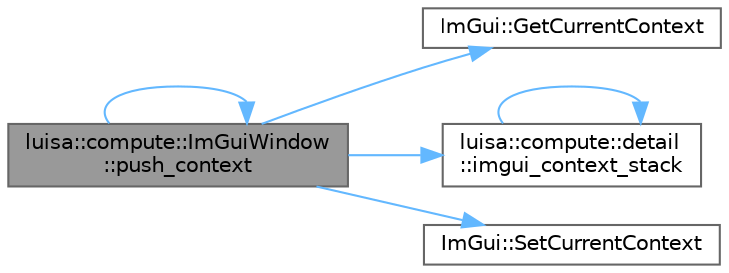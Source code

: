 digraph "luisa::compute::ImGuiWindow::push_context"
{
 // LATEX_PDF_SIZE
  bgcolor="transparent";
  edge [fontname=Helvetica,fontsize=10,labelfontname=Helvetica,labelfontsize=10];
  node [fontname=Helvetica,fontsize=10,shape=box,height=0.2,width=0.4];
  rankdir="LR";
  Node1 [id="Node000001",label="luisa::compute::ImGuiWindow\l::push_context",height=0.2,width=0.4,color="gray40", fillcolor="grey60", style="filled", fontcolor="black",tooltip=" "];
  Node1 -> Node2 [id="edge6_Node000001_Node000002",color="steelblue1",style="solid",tooltip=" "];
  Node2 [id="Node000002",label="ImGui::GetCurrentContext",height=0.2,width=0.4,color="grey40", fillcolor="white", style="filled",URL="$namespace_im_gui.html#af557a6de5538099a0f6047eb994bbf42",tooltip=" "];
  Node1 -> Node3 [id="edge7_Node000001_Node000003",color="steelblue1",style="solid",tooltip=" "];
  Node3 [id="Node000003",label="luisa::compute::detail\l::imgui_context_stack",height=0.2,width=0.4,color="grey40", fillcolor="white", style="filled",URL="$namespaceluisa_1_1compute_1_1detail.html#aae46217ca62a122526b4514995bb3015",tooltip=" "];
  Node3 -> Node3 [id="edge8_Node000003_Node000003",color="steelblue1",style="solid",tooltip=" "];
  Node1 -> Node1 [id="edge9_Node000001_Node000001",color="steelblue1",style="solid",tooltip=" "];
  Node1 -> Node4 [id="edge10_Node000001_Node000004",color="steelblue1",style="solid",tooltip=" "];
  Node4 [id="Node000004",label="ImGui::SetCurrentContext",height=0.2,width=0.4,color="grey40", fillcolor="white", style="filled",URL="$namespace_im_gui.html#a289dbbbffdadcf1231821d97a7c4a9be",tooltip=" "];
}

